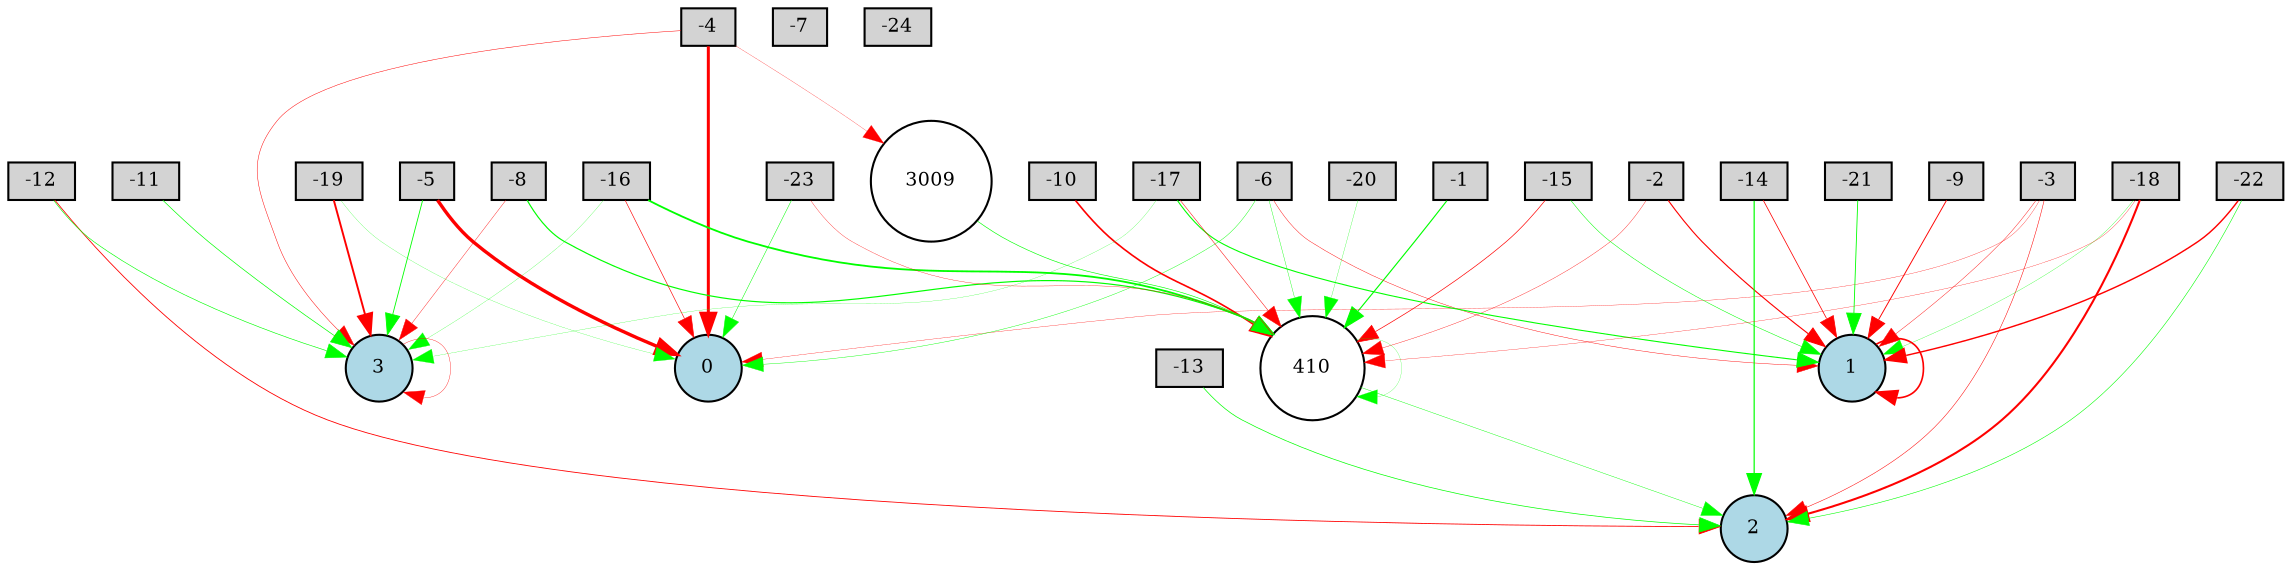 digraph {
	node [fontsize=9 height=0.2 shape=circle width=0.2]
	-1 [fillcolor=lightgray shape=box style=filled]
	-2 [fillcolor=lightgray shape=box style=filled]
	-3 [fillcolor=lightgray shape=box style=filled]
	-4 [fillcolor=lightgray shape=box style=filled]
	-5 [fillcolor=lightgray shape=box style=filled]
	-6 [fillcolor=lightgray shape=box style=filled]
	-7 [fillcolor=lightgray shape=box style=filled]
	-8 [fillcolor=lightgray shape=box style=filled]
	-9 [fillcolor=lightgray shape=box style=filled]
	-10 [fillcolor=lightgray shape=box style=filled]
	-11 [fillcolor=lightgray shape=box style=filled]
	-12 [fillcolor=lightgray shape=box style=filled]
	-13 [fillcolor=lightgray shape=box style=filled]
	-14 [fillcolor=lightgray shape=box style=filled]
	-15 [fillcolor=lightgray shape=box style=filled]
	-16 [fillcolor=lightgray shape=box style=filled]
	-17 [fillcolor=lightgray shape=box style=filled]
	-18 [fillcolor=lightgray shape=box style=filled]
	-19 [fillcolor=lightgray shape=box style=filled]
	-20 [fillcolor=lightgray shape=box style=filled]
	-21 [fillcolor=lightgray shape=box style=filled]
	-22 [fillcolor=lightgray shape=box style=filled]
	-23 [fillcolor=lightgray shape=box style=filled]
	-24 [fillcolor=lightgray shape=box style=filled]
	0 [fillcolor=lightblue style=filled]
	1 [fillcolor=lightblue style=filled]
	2 [fillcolor=lightblue style=filled]
	3 [fillcolor=lightblue style=filled]
	3009 [fillcolor=white style=filled]
	410 [fillcolor=white style=filled]
	-6 -> 0 [color=green penwidth=0.20246071914896796 style=solid]
	-23 -> 0 [color=green penwidth=0.23941580953051766 style=solid]
	-15 -> 410 [color=red penwidth=0.3269952529460042 style=solid]
	-19 -> 3 [color=red penwidth=0.9255877032973394 style=solid]
	-16 -> 3 [color=green penwidth=0.1143464715221429 style=solid]
	410 -> 2 [color=green penwidth=0.2015127580364127 style=solid]
	-18 -> 1 [color=green penwidth=0.14031762964954542 style=solid]
	-21 -> 1 [color=green penwidth=0.4114982942359394 style=solid]
	-17 -> 1 [color=green penwidth=0.5199863258501669 style=solid]
	-2 -> 1 [color=red penwidth=0.5398909596918889 style=solid]
	-18 -> 410 [color=red penwidth=0.1425665162530016 style=solid]
	3 -> 3 [color=red penwidth=0.17078848411855502 style=solid]
	-14 -> 2 [color=green penwidth=0.5718915026966702 style=solid]
	-17 -> 3 [color=green penwidth=0.1091217215075722 style=solid]
	-15 -> 1 [color=green penwidth=0.24758764793142155 style=solid]
	-4 -> 3 [color=red penwidth=0.23083156335701782 style=solid]
	-13 -> 2 [color=green penwidth=0.33588468263355054 style=solid]
	-16 -> 0 [color=red penwidth=0.30255560113162505 style=solid]
	-3 -> 2 [color=red penwidth=0.24534962007191946 style=solid]
	-16 -> 410 [color=green penwidth=0.8765504220494509 style=solid]
	-22 -> 1 [color=red penwidth=0.6876386165701955 style=solid]
	-12 -> 2 [color=red penwidth=0.408323540907674 style=solid]
	-4 -> 3009 [color=red penwidth=0.1240135193120982 style=solid]
	-18 -> 2 [color=red penwidth=0.9962264557149861 style=solid]
	1 -> 1 [color=red penwidth=0.7989377275042704 style=solid]
	-5 -> 0 [color=red penwidth=1.6333476763742403 style=solid]
	-6 -> 1 [color=red penwidth=0.2077866730728451 style=solid]
	410 -> 410 [color=green penwidth=0.10662441036209395 style=solid]
	3009 -> 410 [color=green penwidth=0.2988324330411002 style=solid]
	-9 -> 1 [color=red penwidth=0.4552673220465281 style=solid]
	-11 -> 3 [color=green penwidth=0.32680308849435624 style=solid]
	-3 -> 1 [color=red penwidth=0.19979217749141537 style=solid]
	-8 -> 3 [color=red penwidth=0.18446113659384722 style=solid]
	-1 -> 410 [color=green penwidth=0.5512589185677151 style=solid]
	-4 -> 0 [color=red penwidth=1.4374305786272157 style=solid]
	-5 -> 3 [color=green penwidth=0.4161747819488295 style=solid]
	-19 -> 0 [color=green penwidth=0.10952586396107396 style=solid]
	-22 -> 2 [color=green penwidth=0.2687172302050647 style=solid]
	-23 -> 410 [color=red penwidth=0.15673500284191627 style=solid]
	-2 -> 410 [color=red penwidth=0.17595625588102842 style=solid]
	-12 -> 3 [color=green penwidth=0.29703390394524315 style=solid]
	-10 -> 410 [color=red penwidth=0.793004350603126 style=solid]
	-3 -> 0 [color=red penwidth=0.14583640594737096 style=solid]
	-20 -> 410 [color=green penwidth=0.13252396931940919 style=solid]
	-14 -> 1 [color=red penwidth=0.3673007040954216 style=solid]
	-8 -> 410 [color=green penwidth=0.5672301283238352 style=solid]
	-6 -> 410 [color=green penwidth=0.18763670566156943 style=solid]
	-17 -> 410 [color=red penwidth=0.24119637865486762 style=solid]
}

